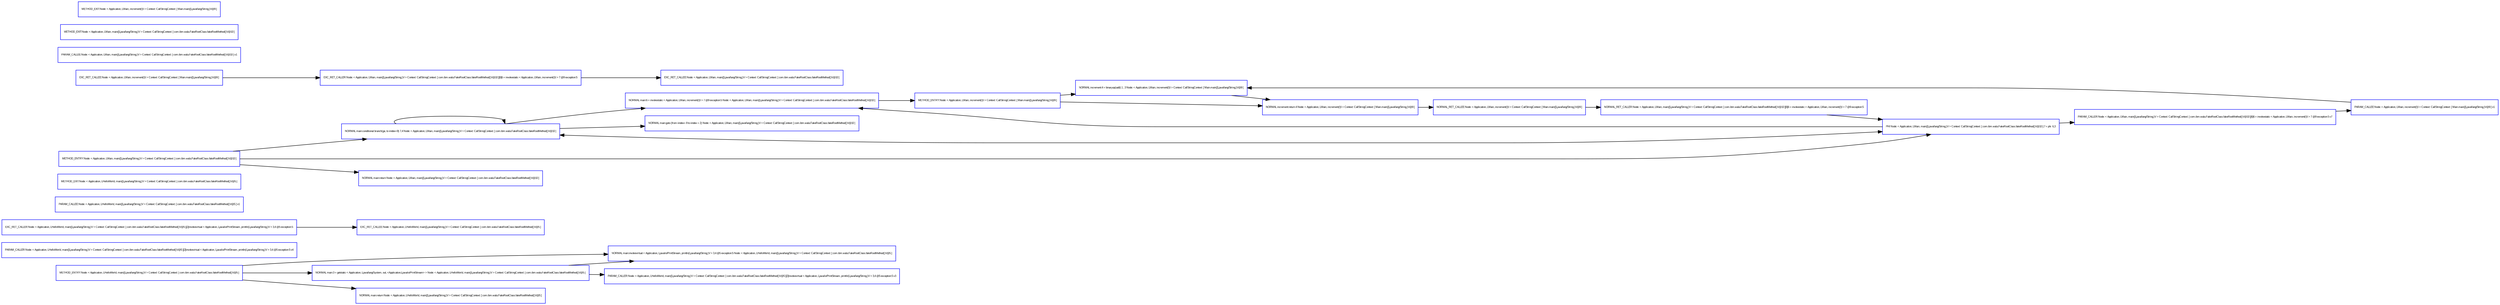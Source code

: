 digraph "DirectedGraph" {
rankdir=LR;
graph [concentrate = true];center=true;fontsize=6;node [ color=blue,shape="box"fontsize=6,fontcolor=black,fontname=Arial];edge [ color=black,fontsize=6,fontcolor=black,fontname=Arial]; 
   "NORMAL main:3 = getstatic < Application, Ljava/lang/System, out, <Application,Ljava/io/PrintStream> > Node: < Application, LHelloWorld, main([Ljava/lang/String;)V > Context: CallStringContext: [ com.ibm.wala.FakeRootClass.fakeRootMethod()V@5 ]" [ label="NORMAL main:3 = getstatic < Application, Ljava/lang/System, out, <Application,Ljava/io/PrintStream> > Node: < Application, LHelloWorld, main([Ljava/lang/String;)V > Context: CallStringContext: [ com.ibm.wala.FakeRootClass.fakeRootMethod()V@5 ]"]
   "NORMAL main:invokevirtual < Application, Ljava/io/PrintStream, println(Ljava/lang/String;)V > 3,4 @5 exception:5 Node: < Application, LHelloWorld, main([Ljava/lang/String;)V > Context: CallStringContext: [ com.ibm.wala.FakeRootClass.fakeRootMethod()V@5 ]" [ label="NORMAL main:invokevirtual < Application, Ljava/io/PrintStream, println(Ljava/lang/String;)V > 3,4 @5 exception:5 Node: < Application, LHelloWorld, main([Ljava/lang/String;)V > Context: CallStringContext: [ com.ibm.wala.FakeRootClass.fakeRootMethod()V@5 ]"]
   "PARAM_CALLER:Node: < Application, LHelloWorld, main([Ljava/lang/String;)V > Context: CallStringContext: [ com.ibm.wala.FakeRootClass.fakeRootMethod()V@5 ][2]invokevirtual < Application, Ljava/io/PrintStream, println(Ljava/lang/String;)V > 3,4 @5 exception:5 v3" [ label="PARAM_CALLER:Node: < Application, LHelloWorld, main([Ljava/lang/String;)V > Context: CallStringContext: [ com.ibm.wala.FakeRootClass.fakeRootMethod()V@5 ][2]invokevirtual < Application, Ljava/io/PrintStream, println(Ljava/lang/String;)V > 3,4 @5 exception:5 v3"]
   "PARAM_CALLER:Node: < Application, LHelloWorld, main([Ljava/lang/String;)V > Context: CallStringContext: [ com.ibm.wala.FakeRootClass.fakeRootMethod()V@5 ][2]invokevirtual < Application, Ljava/io/PrintStream, println(Ljava/lang/String;)V > 3,4 @5 exception:5 v4" [ label="PARAM_CALLER:Node: < Application, LHelloWorld, main([Ljava/lang/String;)V > Context: CallStringContext: [ com.ibm.wala.FakeRootClass.fakeRootMethod()V@5 ][2]invokevirtual < Application, Ljava/io/PrintStream, println(Ljava/lang/String;)V > 3,4 @5 exception:5 v4"]
   "EXC_RET_CALLER:Node: < Application, LHelloWorld, main([Ljava/lang/String;)V > Context: CallStringContext: [ com.ibm.wala.FakeRootClass.fakeRootMethod()V@5 ][2]invokevirtual < Application, Ljava/io/PrintStream, println(Ljava/lang/String;)V > 3,4 @5 exception:5" [ label="EXC_RET_CALLER:Node: < Application, LHelloWorld, main([Ljava/lang/String;)V > Context: CallStringContext: [ com.ibm.wala.FakeRootClass.fakeRootMethod()V@5 ][2]invokevirtual < Application, Ljava/io/PrintStream, println(Ljava/lang/String;)V > 3,4 @5 exception:5"]
   "NORMAL main:return Node: < Application, LHelloWorld, main([Ljava/lang/String;)V > Context: CallStringContext: [ com.ibm.wala.FakeRootClass.fakeRootMethod()V@5 ]" [ label="NORMAL main:return Node: < Application, LHelloWorld, main([Ljava/lang/String;)V > Context: CallStringContext: [ com.ibm.wala.FakeRootClass.fakeRootMethod()V@5 ]"]
   "PARAM_CALLEE:Node: < Application, LHelloWorld, main([Ljava/lang/String;)V > Context: CallStringContext: [ com.ibm.wala.FakeRootClass.fakeRootMethod()V@5 ] v1" [ label="PARAM_CALLEE:Node: < Application, LHelloWorld, main([Ljava/lang/String;)V > Context: CallStringContext: [ com.ibm.wala.FakeRootClass.fakeRootMethod()V@5 ] v1"]
   "EXC_RET_CALLEE:Node: < Application, LHelloWorld, main([Ljava/lang/String;)V > Context: CallStringContext: [ com.ibm.wala.FakeRootClass.fakeRootMethod()V@5 ]" [ label="EXC_RET_CALLEE:Node: < Application, LHelloWorld, main([Ljava/lang/String;)V > Context: CallStringContext: [ com.ibm.wala.FakeRootClass.fakeRootMethod()V@5 ]"]
   "METHOD_ENTRY:Node: < Application, LHelloWorld, main([Ljava/lang/String;)V > Context: CallStringContext: [ com.ibm.wala.FakeRootClass.fakeRootMethod()V@5 ]" [ label="METHOD_ENTRY:Node: < Application, LHelloWorld, main([Ljava/lang/String;)V > Context: CallStringContext: [ com.ibm.wala.FakeRootClass.fakeRootMethod()V@5 ]"]
   "METHOD_EXIT:Node: < Application, LHelloWorld, main([Ljava/lang/String;)V > Context: CallStringContext: [ com.ibm.wala.FakeRootClass.fakeRootMethod()V@5 ]" [ label="METHOD_EXIT:Node: < Application, LHelloWorld, main([Ljava/lang/String;)V > Context: CallStringContext: [ com.ibm.wala.FakeRootClass.fakeRootMethod()V@5 ]"]
   "NORMAL main:conditional branch(ge, to iindex=9) 7,4 Node: < Application, LMain, main([Ljava/lang/String;)V > Context: CallStringContext: [ com.ibm.wala.FakeRootClass.fakeRootMethod()V@10 ]" [ label="NORMAL main:conditional branch(ge, to iindex=9) 7,4 Node: < Application, LMain, main([Ljava/lang/String;)V > Context: CallStringContext: [ com.ibm.wala.FakeRootClass.fakeRootMethod()V@10 ]"]
   "NORMAL main:6 = invokestatic < Application, LMain, increment(I)I > 7 @9 exception:5 Node: < Application, LMain, main([Ljava/lang/String;)V > Context: CallStringContext: [ com.ibm.wala.FakeRootClass.fakeRootMethod()V@10 ]" [ label="NORMAL main:6 = invokestatic < Application, LMain, increment(I)I > 7 @9 exception:5 Node: < Application, LMain, main([Ljava/lang/String;)V > Context: CallStringContext: [ com.ibm.wala.FakeRootClass.fakeRootMethod()V@10 ]"]
   "PARAM_CALLER:Node: < Application, LMain, main([Ljava/lang/String;)V > Context: CallStringContext: [ com.ibm.wala.FakeRootClass.fakeRootMethod()V@10 ][6]6 = invokestatic < Application, LMain, increment(I)I > 7 @9 exception:5 v7" [ label="PARAM_CALLER:Node: < Application, LMain, main([Ljava/lang/String;)V > Context: CallStringContext: [ com.ibm.wala.FakeRootClass.fakeRootMethod()V@10 ][6]6 = invokestatic < Application, LMain, increment(I)I > 7 @9 exception:5 v7"]
   "NORMAL_RET_CALLER:Node: < Application, LMain, main([Ljava/lang/String;)V > Context: CallStringContext: [ com.ibm.wala.FakeRootClass.fakeRootMethod()V@10 ][6]6 = invokestatic < Application, LMain, increment(I)I > 7 @9 exception:5" [ label="NORMAL_RET_CALLER:Node: < Application, LMain, main([Ljava/lang/String;)V > Context: CallStringContext: [ com.ibm.wala.FakeRootClass.fakeRootMethod()V@10 ][6]6 = invokestatic < Application, LMain, increment(I)I > 7 @9 exception:5"]
   "EXC_RET_CALLER:Node: < Application, LMain, main([Ljava/lang/String;)V > Context: CallStringContext: [ com.ibm.wala.FakeRootClass.fakeRootMethod()V@10 ][6]6 = invokestatic < Application, LMain, increment(I)I > 7 @9 exception:5" [ label="EXC_RET_CALLER:Node: < Application, LMain, main([Ljava/lang/String;)V > Context: CallStringContext: [ com.ibm.wala.FakeRootClass.fakeRootMethod()V@10 ][6]6 = invokestatic < Application, LMain, increment(I)I > 7 @9 exception:5"]
   "NORMAL main:goto (from iindex= 8 to iindex = 2) Node: < Application, LMain, main([Ljava/lang/String;)V > Context: CallStringContext: [ com.ibm.wala.FakeRootClass.fakeRootMethod()V@10 ]" [ label="NORMAL main:goto (from iindex= 8 to iindex = 2) Node: < Application, LMain, main([Ljava/lang/String;)V > Context: CallStringContext: [ com.ibm.wala.FakeRootClass.fakeRootMethod()V@10 ]"]
   "NORMAL main:return Node: < Application, LMain, main([Ljava/lang/String;)V > Context: CallStringContext: [ com.ibm.wala.FakeRootClass.fakeRootMethod()V@10 ]" [ label="NORMAL main:return Node: < Application, LMain, main([Ljava/lang/String;)V > Context: CallStringContext: [ com.ibm.wala.FakeRootClass.fakeRootMethod()V@10 ]"]
   "PHI Node: < Application, LMain, main([Ljava/lang/String;)V > Context: CallStringContext: [ com.ibm.wala.FakeRootClass.fakeRootMethod()V@10 ]:7 = phi  6,3" [ label="PHI Node: < Application, LMain, main([Ljava/lang/String;)V > Context: CallStringContext: [ com.ibm.wala.FakeRootClass.fakeRootMethod()V@10 ]:7 = phi  6,3"]
   "PARAM_CALLEE:Node: < Application, LMain, main([Ljava/lang/String;)V > Context: CallStringContext: [ com.ibm.wala.FakeRootClass.fakeRootMethod()V@10 ] v1" [ label="PARAM_CALLEE:Node: < Application, LMain, main([Ljava/lang/String;)V > Context: CallStringContext: [ com.ibm.wala.FakeRootClass.fakeRootMethod()V@10 ] v1"]
   "EXC_RET_CALLEE:Node: < Application, LMain, main([Ljava/lang/String;)V > Context: CallStringContext: [ com.ibm.wala.FakeRootClass.fakeRootMethod()V@10 ]" [ label="EXC_RET_CALLEE:Node: < Application, LMain, main([Ljava/lang/String;)V > Context: CallStringContext: [ com.ibm.wala.FakeRootClass.fakeRootMethod()V@10 ]"]
   "METHOD_ENTRY:Node: < Application, LMain, main([Ljava/lang/String;)V > Context: CallStringContext: [ com.ibm.wala.FakeRootClass.fakeRootMethod()V@10 ]" [ label="METHOD_ENTRY:Node: < Application, LMain, main([Ljava/lang/String;)V > Context: CallStringContext: [ com.ibm.wala.FakeRootClass.fakeRootMethod()V@10 ]"]
   "METHOD_EXIT:Node: < Application, LMain, main([Ljava/lang/String;)V > Context: CallStringContext: [ com.ibm.wala.FakeRootClass.fakeRootMethod()V@10 ]" [ label="METHOD_EXIT:Node: < Application, LMain, main([Ljava/lang/String;)V > Context: CallStringContext: [ com.ibm.wala.FakeRootClass.fakeRootMethod()V@10 ]"]
   "NORMAL increment:4 = binaryop(add) 1 , 3 Node: < Application, LMain, increment(I)I > Context: CallStringContext: [ Main.main([Ljava/lang/String;)V@9 ]" [ label="NORMAL increment:4 = binaryop(add) 1 , 3 Node: < Application, LMain, increment(I)I > Context: CallStringContext: [ Main.main([Ljava/lang/String;)V@9 ]"]
   "NORMAL increment:return 4 Node: < Application, LMain, increment(I)I > Context: CallStringContext: [ Main.main([Ljava/lang/String;)V@9 ]" [ label="NORMAL increment:return 4 Node: < Application, LMain, increment(I)I > Context: CallStringContext: [ Main.main([Ljava/lang/String;)V@9 ]"]
   "PARAM_CALLEE:Node: < Application, LMain, increment(I)I > Context: CallStringContext: [ Main.main([Ljava/lang/String;)V@9 ] v1" [ label="PARAM_CALLEE:Node: < Application, LMain, increment(I)I > Context: CallStringContext: [ Main.main([Ljava/lang/String;)V@9 ] v1"]
   "NORMAL_RET_CALLEE:Node: < Application, LMain, increment(I)I > Context: CallStringContext: [ Main.main([Ljava/lang/String;)V@9 ]" [ label="NORMAL_RET_CALLEE:Node: < Application, LMain, increment(I)I > Context: CallStringContext: [ Main.main([Ljava/lang/String;)V@9 ]"]
   "EXC_RET_CALLEE:Node: < Application, LMain, increment(I)I > Context: CallStringContext: [ Main.main([Ljava/lang/String;)V@9 ]" [ label="EXC_RET_CALLEE:Node: < Application, LMain, increment(I)I > Context: CallStringContext: [ Main.main([Ljava/lang/String;)V@9 ]"]
   "METHOD_ENTRY:Node: < Application, LMain, increment(I)I > Context: CallStringContext: [ Main.main([Ljava/lang/String;)V@9 ]" [ label="METHOD_ENTRY:Node: < Application, LMain, increment(I)I > Context: CallStringContext: [ Main.main([Ljava/lang/String;)V@9 ]"]
   "METHOD_EXIT:Node: < Application, LMain, increment(I)I > Context: CallStringContext: [ Main.main([Ljava/lang/String;)V@9 ]" [ label="METHOD_EXIT:Node: < Application, LMain, increment(I)I > Context: CallStringContext: [ Main.main([Ljava/lang/String;)V@9 ]"]
 "NORMAL main:3 = getstatic < Application, Ljava/lang/System, out, <Application,Ljava/io/PrintStream> > Node: < Application, LHelloWorld, main([Ljava/lang/String;)V > Context: CallStringContext: [ com.ibm.wala.FakeRootClass.fakeRootMethod()V@5 ]" -> "NORMAL main:invokevirtual < Application, Ljava/io/PrintStream, println(Ljava/lang/String;)V > 3,4 @5 exception:5 Node: < Application, LHelloWorld, main([Ljava/lang/String;)V > Context: CallStringContext: [ com.ibm.wala.FakeRootClass.fakeRootMethod()V@5 ]" 
 "NORMAL main:3 = getstatic < Application, Ljava/lang/System, out, <Application,Ljava/io/PrintStream> > Node: < Application, LHelloWorld, main([Ljava/lang/String;)V > Context: CallStringContext: [ com.ibm.wala.FakeRootClass.fakeRootMethod()V@5 ]" -> "PARAM_CALLER:Node: < Application, LHelloWorld, main([Ljava/lang/String;)V > Context: CallStringContext: [ com.ibm.wala.FakeRootClass.fakeRootMethod()V@5 ][2]invokevirtual < Application, Ljava/io/PrintStream, println(Ljava/lang/String;)V > 3,4 @5 exception:5 v3" 
 "EXC_RET_CALLER:Node: < Application, LHelloWorld, main([Ljava/lang/String;)V > Context: CallStringContext: [ com.ibm.wala.FakeRootClass.fakeRootMethod()V@5 ][2]invokevirtual < Application, Ljava/io/PrintStream, println(Ljava/lang/String;)V > 3,4 @5 exception:5" -> "EXC_RET_CALLEE:Node: < Application, LHelloWorld, main([Ljava/lang/String;)V > Context: CallStringContext: [ com.ibm.wala.FakeRootClass.fakeRootMethod()V@5 ]" 
 "METHOD_ENTRY:Node: < Application, LHelloWorld, main([Ljava/lang/String;)V > Context: CallStringContext: [ com.ibm.wala.FakeRootClass.fakeRootMethod()V@5 ]" -> "NORMAL main:3 = getstatic < Application, Ljava/lang/System, out, <Application,Ljava/io/PrintStream> > Node: < Application, LHelloWorld, main([Ljava/lang/String;)V > Context: CallStringContext: [ com.ibm.wala.FakeRootClass.fakeRootMethod()V@5 ]" 
 "METHOD_ENTRY:Node: < Application, LHelloWorld, main([Ljava/lang/String;)V > Context: CallStringContext: [ com.ibm.wala.FakeRootClass.fakeRootMethod()V@5 ]" -> "NORMAL main:invokevirtual < Application, Ljava/io/PrintStream, println(Ljava/lang/String;)V > 3,4 @5 exception:5 Node: < Application, LHelloWorld, main([Ljava/lang/String;)V > Context: CallStringContext: [ com.ibm.wala.FakeRootClass.fakeRootMethod()V@5 ]" 
 "METHOD_ENTRY:Node: < Application, LHelloWorld, main([Ljava/lang/String;)V > Context: CallStringContext: [ com.ibm.wala.FakeRootClass.fakeRootMethod()V@5 ]" -> "NORMAL main:return Node: < Application, LHelloWorld, main([Ljava/lang/String;)V > Context: CallStringContext: [ com.ibm.wala.FakeRootClass.fakeRootMethod()V@5 ]" 
 "NORMAL main:conditional branch(ge, to iindex=9) 7,4 Node: < Application, LMain, main([Ljava/lang/String;)V > Context: CallStringContext: [ com.ibm.wala.FakeRootClass.fakeRootMethod()V@10 ]" -> "NORMAL main:conditional branch(ge, to iindex=9) 7,4 Node: < Application, LMain, main([Ljava/lang/String;)V > Context: CallStringContext: [ com.ibm.wala.FakeRootClass.fakeRootMethod()V@10 ]" 
 "NORMAL main:conditional branch(ge, to iindex=9) 7,4 Node: < Application, LMain, main([Ljava/lang/String;)V > Context: CallStringContext: [ com.ibm.wala.FakeRootClass.fakeRootMethod()V@10 ]" -> "NORMAL main:6 = invokestatic < Application, LMain, increment(I)I > 7 @9 exception:5 Node: < Application, LMain, main([Ljava/lang/String;)V > Context: CallStringContext: [ com.ibm.wala.FakeRootClass.fakeRootMethod()V@10 ]" 
 "NORMAL main:conditional branch(ge, to iindex=9) 7,4 Node: < Application, LMain, main([Ljava/lang/String;)V > Context: CallStringContext: [ com.ibm.wala.FakeRootClass.fakeRootMethod()V@10 ]" -> "NORMAL main:goto (from iindex= 8 to iindex = 2) Node: < Application, LMain, main([Ljava/lang/String;)V > Context: CallStringContext: [ com.ibm.wala.FakeRootClass.fakeRootMethod()V@10 ]" 
 "NORMAL main:conditional branch(ge, to iindex=9) 7,4 Node: < Application, LMain, main([Ljava/lang/String;)V > Context: CallStringContext: [ com.ibm.wala.FakeRootClass.fakeRootMethod()V@10 ]" -> "PHI Node: < Application, LMain, main([Ljava/lang/String;)V > Context: CallStringContext: [ com.ibm.wala.FakeRootClass.fakeRootMethod()V@10 ]:7 = phi  6,3" 
 "NORMAL main:6 = invokestatic < Application, LMain, increment(I)I > 7 @9 exception:5 Node: < Application, LMain, main([Ljava/lang/String;)V > Context: CallStringContext: [ com.ibm.wala.FakeRootClass.fakeRootMethod()V@10 ]" -> "METHOD_ENTRY:Node: < Application, LMain, increment(I)I > Context: CallStringContext: [ Main.main([Ljava/lang/String;)V@9 ]" 
 "PARAM_CALLER:Node: < Application, LMain, main([Ljava/lang/String;)V > Context: CallStringContext: [ com.ibm.wala.FakeRootClass.fakeRootMethod()V@10 ][6]6 = invokestatic < Application, LMain, increment(I)I > 7 @9 exception:5 v7" -> "PARAM_CALLEE:Node: < Application, LMain, increment(I)I > Context: CallStringContext: [ Main.main([Ljava/lang/String;)V@9 ] v1" 
 "NORMAL_RET_CALLER:Node: < Application, LMain, main([Ljava/lang/String;)V > Context: CallStringContext: [ com.ibm.wala.FakeRootClass.fakeRootMethod()V@10 ][6]6 = invokestatic < Application, LMain, increment(I)I > 7 @9 exception:5" -> "PHI Node: < Application, LMain, main([Ljava/lang/String;)V > Context: CallStringContext: [ com.ibm.wala.FakeRootClass.fakeRootMethod()V@10 ]:7 = phi  6,3" 
 "EXC_RET_CALLER:Node: < Application, LMain, main([Ljava/lang/String;)V > Context: CallStringContext: [ com.ibm.wala.FakeRootClass.fakeRootMethod()V@10 ][6]6 = invokestatic < Application, LMain, increment(I)I > 7 @9 exception:5" -> "EXC_RET_CALLEE:Node: < Application, LMain, main([Ljava/lang/String;)V > Context: CallStringContext: [ com.ibm.wala.FakeRootClass.fakeRootMethod()V@10 ]" 
 "PHI Node: < Application, LMain, main([Ljava/lang/String;)V > Context: CallStringContext: [ com.ibm.wala.FakeRootClass.fakeRootMethod()V@10 ]:7 = phi  6,3" -> "NORMAL main:conditional branch(ge, to iindex=9) 7,4 Node: < Application, LMain, main([Ljava/lang/String;)V > Context: CallStringContext: [ com.ibm.wala.FakeRootClass.fakeRootMethod()V@10 ]" 
 "PHI Node: < Application, LMain, main([Ljava/lang/String;)V > Context: CallStringContext: [ com.ibm.wala.FakeRootClass.fakeRootMethod()V@10 ]:7 = phi  6,3" -> "NORMAL main:6 = invokestatic < Application, LMain, increment(I)I > 7 @9 exception:5 Node: < Application, LMain, main([Ljava/lang/String;)V > Context: CallStringContext: [ com.ibm.wala.FakeRootClass.fakeRootMethod()V@10 ]" 
 "PHI Node: < Application, LMain, main([Ljava/lang/String;)V > Context: CallStringContext: [ com.ibm.wala.FakeRootClass.fakeRootMethod()V@10 ]:7 = phi  6,3" -> "PARAM_CALLER:Node: < Application, LMain, main([Ljava/lang/String;)V > Context: CallStringContext: [ com.ibm.wala.FakeRootClass.fakeRootMethod()V@10 ][6]6 = invokestatic < Application, LMain, increment(I)I > 7 @9 exception:5 v7" 
 "METHOD_ENTRY:Node: < Application, LMain, main([Ljava/lang/String;)V > Context: CallStringContext: [ com.ibm.wala.FakeRootClass.fakeRootMethod()V@10 ]" -> "NORMAL main:conditional branch(ge, to iindex=9) 7,4 Node: < Application, LMain, main([Ljava/lang/String;)V > Context: CallStringContext: [ com.ibm.wala.FakeRootClass.fakeRootMethod()V@10 ]" 
 "METHOD_ENTRY:Node: < Application, LMain, main([Ljava/lang/String;)V > Context: CallStringContext: [ com.ibm.wala.FakeRootClass.fakeRootMethod()V@10 ]" -> "NORMAL main:return Node: < Application, LMain, main([Ljava/lang/String;)V > Context: CallStringContext: [ com.ibm.wala.FakeRootClass.fakeRootMethod()V@10 ]" 
 "METHOD_ENTRY:Node: < Application, LMain, main([Ljava/lang/String;)V > Context: CallStringContext: [ com.ibm.wala.FakeRootClass.fakeRootMethod()V@10 ]" -> "PHI Node: < Application, LMain, main([Ljava/lang/String;)V > Context: CallStringContext: [ com.ibm.wala.FakeRootClass.fakeRootMethod()V@10 ]:7 = phi  6,3" 
 "NORMAL increment:4 = binaryop(add) 1 , 3 Node: < Application, LMain, increment(I)I > Context: CallStringContext: [ Main.main([Ljava/lang/String;)V@9 ]" -> "NORMAL increment:return 4 Node: < Application, LMain, increment(I)I > Context: CallStringContext: [ Main.main([Ljava/lang/String;)V@9 ]" 
 "NORMAL increment:return 4 Node: < Application, LMain, increment(I)I > Context: CallStringContext: [ Main.main([Ljava/lang/String;)V@9 ]" -> "NORMAL_RET_CALLEE:Node: < Application, LMain, increment(I)I > Context: CallStringContext: [ Main.main([Ljava/lang/String;)V@9 ]" 
 "PARAM_CALLEE:Node: < Application, LMain, increment(I)I > Context: CallStringContext: [ Main.main([Ljava/lang/String;)V@9 ] v1" -> "NORMAL increment:4 = binaryop(add) 1 , 3 Node: < Application, LMain, increment(I)I > Context: CallStringContext: [ Main.main([Ljava/lang/String;)V@9 ]" 
 "NORMAL_RET_CALLEE:Node: < Application, LMain, increment(I)I > Context: CallStringContext: [ Main.main([Ljava/lang/String;)V@9 ]" -> "NORMAL_RET_CALLER:Node: < Application, LMain, main([Ljava/lang/String;)V > Context: CallStringContext: [ com.ibm.wala.FakeRootClass.fakeRootMethod()V@10 ][6]6 = invokestatic < Application, LMain, increment(I)I > 7 @9 exception:5" 
 "EXC_RET_CALLEE:Node: < Application, LMain, increment(I)I > Context: CallStringContext: [ Main.main([Ljava/lang/String;)V@9 ]" -> "EXC_RET_CALLER:Node: < Application, LMain, main([Ljava/lang/String;)V > Context: CallStringContext: [ com.ibm.wala.FakeRootClass.fakeRootMethod()V@10 ][6]6 = invokestatic < Application, LMain, increment(I)I > 7 @9 exception:5" 
 "METHOD_ENTRY:Node: < Application, LMain, increment(I)I > Context: CallStringContext: [ Main.main([Ljava/lang/String;)V@9 ]" -> "NORMAL increment:4 = binaryop(add) 1 , 3 Node: < Application, LMain, increment(I)I > Context: CallStringContext: [ Main.main([Ljava/lang/String;)V@9 ]" 
 "METHOD_ENTRY:Node: < Application, LMain, increment(I)I > Context: CallStringContext: [ Main.main([Ljava/lang/String;)V@9 ]" -> "NORMAL increment:return 4 Node: < Application, LMain, increment(I)I > Context: CallStringContext: [ Main.main([Ljava/lang/String;)V@9 ]" 

}